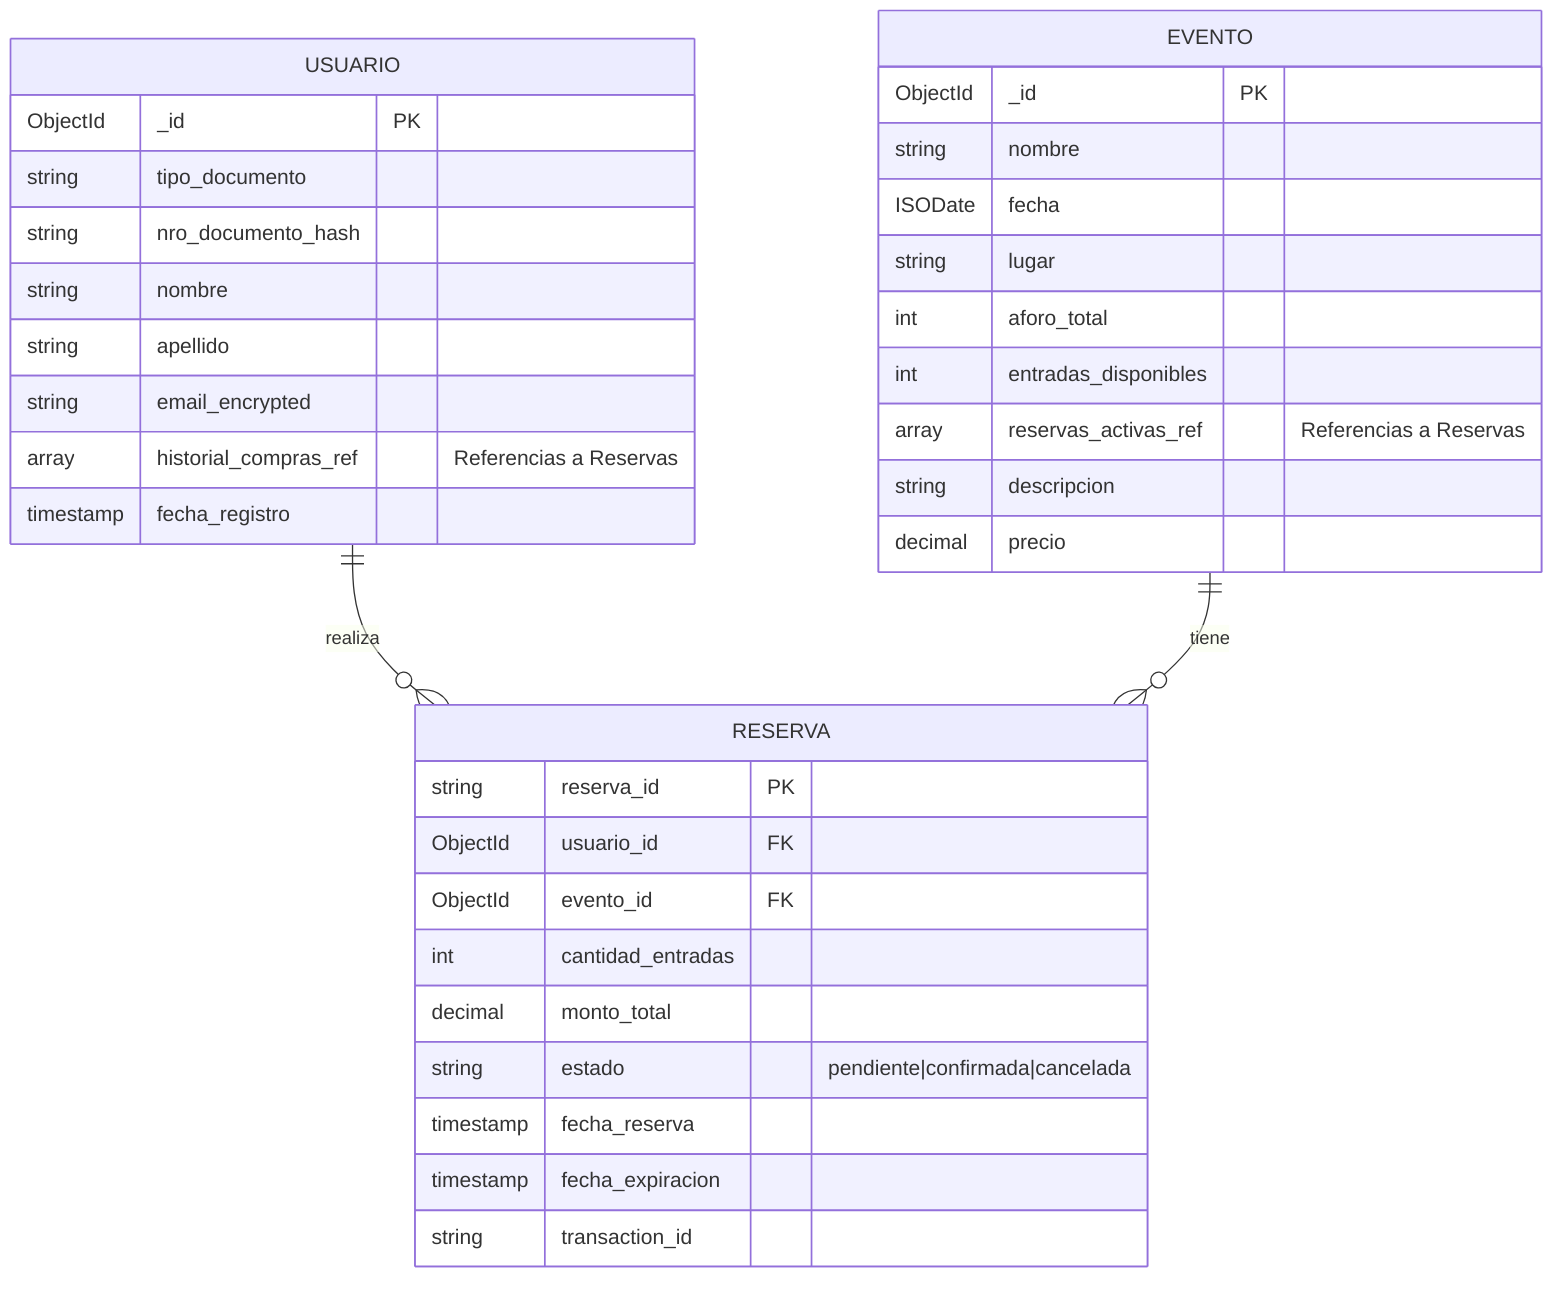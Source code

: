 erDiagram
    USUARIO ||--o{ RESERVA : "realiza"
    EVENTO ||--o{ RESERVA : "tiene"
    
    USUARIO {
        ObjectId _id PK
        string tipo_documento
        string nro_documento_hash
        string nombre
        string apellido
        string email_encrypted
        array historial_compras_ref "Referencias a Reservas"
        timestamp fecha_registro
    }
    
    EVENTO {
        ObjectId _id PK
        string nombre
        ISODate fecha
        string lugar
        int aforo_total
        int entradas_disponibles
        array reservas_activas_ref "Referencias a Reservas"
        string descripcion
        decimal precio
    }
    
    RESERVA {
        string reserva_id PK
        ObjectId usuario_id FK
        ObjectId evento_id FK
        int cantidad_entradas
        decimal monto_total
        string estado "pendiente|confirmada|cancelada"
        timestamp fecha_reserva
        timestamp fecha_expiracion
        string transaction_id
    }